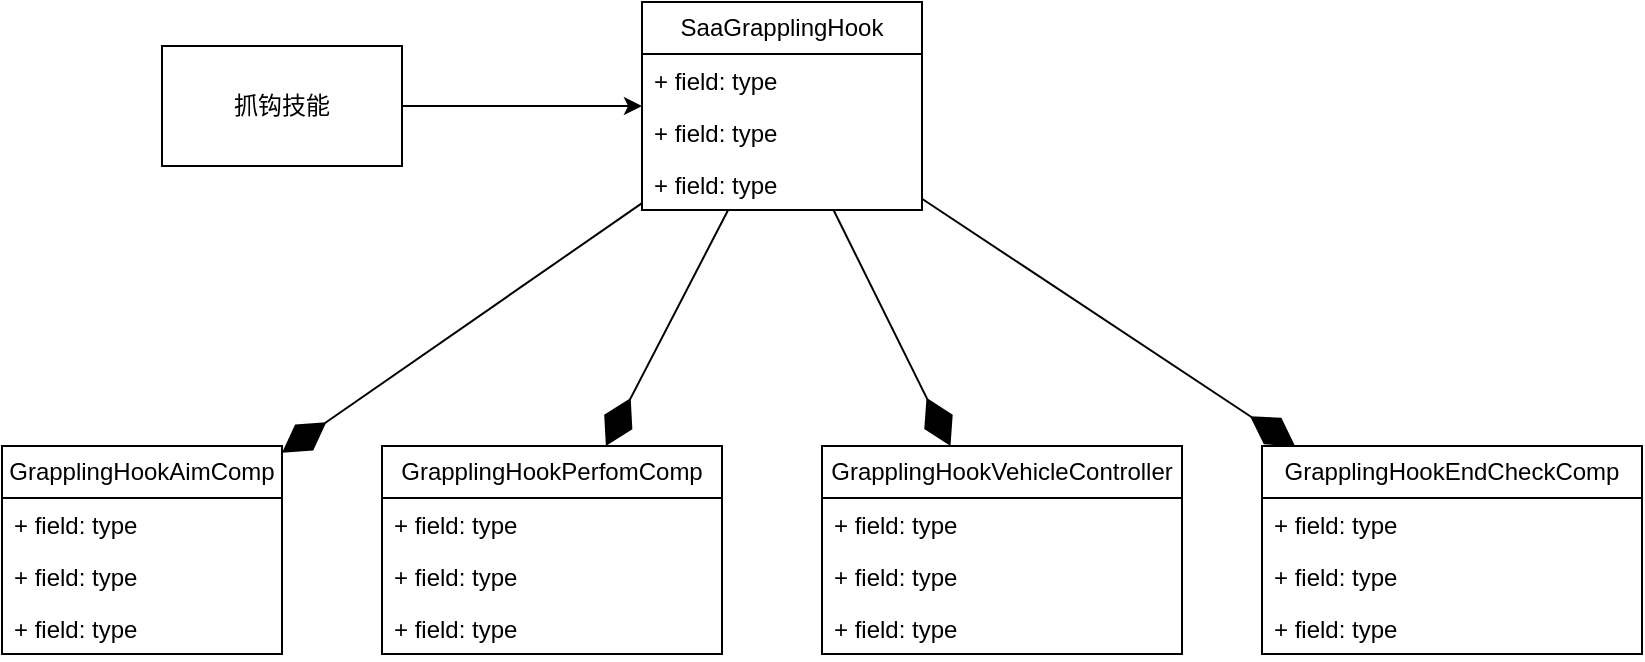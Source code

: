 <mxfile version="21.0.2" type="github">
  <diagram id="Q2pSXsxaamVPgTnyl9Ce" name="第 1 页">
    <mxGraphModel dx="1185" dy="642" grid="0" gridSize="10" guides="1" tooltips="1" connect="1" arrows="1" fold="1" page="1" pageScale="1" pageWidth="827" pageHeight="1169" math="0" shadow="0">
      <root>
        <mxCell id="0" />
        <mxCell id="1" parent="0" />
        <mxCell id="GI5C7rMjD1sNY50lnh49-9" style="edgeStyle=orthogonalEdgeStyle;rounded=0;orthogonalLoop=1;jettySize=auto;html=1;" edge="1" parent="1" source="GI5C7rMjD1sNY50lnh49-1" target="GI5C7rMjD1sNY50lnh49-5">
          <mxGeometry relative="1" as="geometry" />
        </mxCell>
        <mxCell id="GI5C7rMjD1sNY50lnh49-1" value="抓钩技能" style="rounded=0;whiteSpace=wrap;html=1;" vertex="1" parent="1">
          <mxGeometry x="130" y="530" width="120" height="60" as="geometry" />
        </mxCell>
        <mxCell id="GI5C7rMjD1sNY50lnh49-5" value="SaaGrapplingHook" style="swimlane;fontStyle=0;childLayout=stackLayout;horizontal=1;startSize=26;fillColor=none;horizontalStack=0;resizeParent=1;resizeParentMax=0;resizeLast=0;collapsible=1;marginBottom=0;whiteSpace=wrap;html=1;" vertex="1" parent="1">
          <mxGeometry x="370" y="508" width="140" height="104" as="geometry" />
        </mxCell>
        <mxCell id="GI5C7rMjD1sNY50lnh49-6" value="+ field: type" style="text;strokeColor=none;fillColor=none;align=left;verticalAlign=top;spacingLeft=4;spacingRight=4;overflow=hidden;rotatable=0;points=[[0,0.5],[1,0.5]];portConstraint=eastwest;whiteSpace=wrap;html=1;" vertex="1" parent="GI5C7rMjD1sNY50lnh49-5">
          <mxGeometry y="26" width="140" height="26" as="geometry" />
        </mxCell>
        <mxCell id="GI5C7rMjD1sNY50lnh49-7" value="+ field: type" style="text;strokeColor=none;fillColor=none;align=left;verticalAlign=top;spacingLeft=4;spacingRight=4;overflow=hidden;rotatable=0;points=[[0,0.5],[1,0.5]];portConstraint=eastwest;whiteSpace=wrap;html=1;" vertex="1" parent="GI5C7rMjD1sNY50lnh49-5">
          <mxGeometry y="52" width="140" height="26" as="geometry" />
        </mxCell>
        <mxCell id="GI5C7rMjD1sNY50lnh49-8" value="+ field: type" style="text;strokeColor=none;fillColor=none;align=left;verticalAlign=top;spacingLeft=4;spacingRight=4;overflow=hidden;rotatable=0;points=[[0,0.5],[1,0.5]];portConstraint=eastwest;whiteSpace=wrap;html=1;" vertex="1" parent="GI5C7rMjD1sNY50lnh49-5">
          <mxGeometry y="78" width="140" height="26" as="geometry" />
        </mxCell>
        <mxCell id="GI5C7rMjD1sNY50lnh49-10" value="GrapplingHookAimComp" style="swimlane;fontStyle=0;childLayout=stackLayout;horizontal=1;startSize=26;fillColor=none;horizontalStack=0;resizeParent=1;resizeParentMax=0;resizeLast=0;collapsible=1;marginBottom=0;whiteSpace=wrap;html=1;" vertex="1" parent="1">
          <mxGeometry x="50" y="730" width="140" height="104" as="geometry" />
        </mxCell>
        <mxCell id="GI5C7rMjD1sNY50lnh49-11" value="+ field: type" style="text;strokeColor=none;fillColor=none;align=left;verticalAlign=top;spacingLeft=4;spacingRight=4;overflow=hidden;rotatable=0;points=[[0,0.5],[1,0.5]];portConstraint=eastwest;whiteSpace=wrap;html=1;" vertex="1" parent="GI5C7rMjD1sNY50lnh49-10">
          <mxGeometry y="26" width="140" height="26" as="geometry" />
        </mxCell>
        <mxCell id="GI5C7rMjD1sNY50lnh49-12" value="+ field: type" style="text;strokeColor=none;fillColor=none;align=left;verticalAlign=top;spacingLeft=4;spacingRight=4;overflow=hidden;rotatable=0;points=[[0,0.5],[1,0.5]];portConstraint=eastwest;whiteSpace=wrap;html=1;" vertex="1" parent="GI5C7rMjD1sNY50lnh49-10">
          <mxGeometry y="52" width="140" height="26" as="geometry" />
        </mxCell>
        <mxCell id="GI5C7rMjD1sNY50lnh49-13" value="+ field: type" style="text;strokeColor=none;fillColor=none;align=left;verticalAlign=top;spacingLeft=4;spacingRight=4;overflow=hidden;rotatable=0;points=[[0,0.5],[1,0.5]];portConstraint=eastwest;whiteSpace=wrap;html=1;" vertex="1" parent="GI5C7rMjD1sNY50lnh49-10">
          <mxGeometry y="78" width="140" height="26" as="geometry" />
        </mxCell>
        <mxCell id="GI5C7rMjD1sNY50lnh49-14" value="GrapplingHookPerfomComp" style="swimlane;fontStyle=0;childLayout=stackLayout;horizontal=1;startSize=26;fillColor=none;horizontalStack=0;resizeParent=1;resizeParentMax=0;resizeLast=0;collapsible=1;marginBottom=0;whiteSpace=wrap;html=1;" vertex="1" parent="1">
          <mxGeometry x="240" y="730" width="170" height="104" as="geometry" />
        </mxCell>
        <mxCell id="GI5C7rMjD1sNY50lnh49-15" value="+ field: type" style="text;strokeColor=none;fillColor=none;align=left;verticalAlign=top;spacingLeft=4;spacingRight=4;overflow=hidden;rotatable=0;points=[[0,0.5],[1,0.5]];portConstraint=eastwest;whiteSpace=wrap;html=1;" vertex="1" parent="GI5C7rMjD1sNY50lnh49-14">
          <mxGeometry y="26" width="170" height="26" as="geometry" />
        </mxCell>
        <mxCell id="GI5C7rMjD1sNY50lnh49-16" value="+ field: type" style="text;strokeColor=none;fillColor=none;align=left;verticalAlign=top;spacingLeft=4;spacingRight=4;overflow=hidden;rotatable=0;points=[[0,0.5],[1,0.5]];portConstraint=eastwest;whiteSpace=wrap;html=1;" vertex="1" parent="GI5C7rMjD1sNY50lnh49-14">
          <mxGeometry y="52" width="170" height="26" as="geometry" />
        </mxCell>
        <mxCell id="GI5C7rMjD1sNY50lnh49-17" value="+ field: type" style="text;strokeColor=none;fillColor=none;align=left;verticalAlign=top;spacingLeft=4;spacingRight=4;overflow=hidden;rotatable=0;points=[[0,0.5],[1,0.5]];portConstraint=eastwest;whiteSpace=wrap;html=1;" vertex="1" parent="GI5C7rMjD1sNY50lnh49-14">
          <mxGeometry y="78" width="170" height="26" as="geometry" />
        </mxCell>
        <mxCell id="GI5C7rMjD1sNY50lnh49-18" value="GrapplingHookVehicleController" style="swimlane;fontStyle=0;childLayout=stackLayout;horizontal=1;startSize=26;fillColor=none;horizontalStack=0;resizeParent=1;resizeParentMax=0;resizeLast=0;collapsible=1;marginBottom=0;whiteSpace=wrap;html=1;" vertex="1" parent="1">
          <mxGeometry x="460" y="730" width="180" height="104" as="geometry" />
        </mxCell>
        <mxCell id="GI5C7rMjD1sNY50lnh49-19" value="+ field: type" style="text;strokeColor=none;fillColor=none;align=left;verticalAlign=top;spacingLeft=4;spacingRight=4;overflow=hidden;rotatable=0;points=[[0,0.5],[1,0.5]];portConstraint=eastwest;whiteSpace=wrap;html=1;" vertex="1" parent="GI5C7rMjD1sNY50lnh49-18">
          <mxGeometry y="26" width="180" height="26" as="geometry" />
        </mxCell>
        <mxCell id="GI5C7rMjD1sNY50lnh49-20" value="+ field: type" style="text;strokeColor=none;fillColor=none;align=left;verticalAlign=top;spacingLeft=4;spacingRight=4;overflow=hidden;rotatable=0;points=[[0,0.5],[1,0.5]];portConstraint=eastwest;whiteSpace=wrap;html=1;" vertex="1" parent="GI5C7rMjD1sNY50lnh49-18">
          <mxGeometry y="52" width="180" height="26" as="geometry" />
        </mxCell>
        <mxCell id="GI5C7rMjD1sNY50lnh49-21" value="+ field: type" style="text;strokeColor=none;fillColor=none;align=left;verticalAlign=top;spacingLeft=4;spacingRight=4;overflow=hidden;rotatable=0;points=[[0,0.5],[1,0.5]];portConstraint=eastwest;whiteSpace=wrap;html=1;" vertex="1" parent="GI5C7rMjD1sNY50lnh49-18">
          <mxGeometry y="78" width="180" height="26" as="geometry" />
        </mxCell>
        <mxCell id="GI5C7rMjD1sNY50lnh49-22" value="GrapplingHookEndCheckComp" style="swimlane;fontStyle=0;childLayout=stackLayout;horizontal=1;startSize=26;fillColor=none;horizontalStack=0;resizeParent=1;resizeParentMax=0;resizeLast=0;collapsible=1;marginBottom=0;whiteSpace=wrap;html=1;" vertex="1" parent="1">
          <mxGeometry x="680" y="730" width="190" height="104" as="geometry" />
        </mxCell>
        <mxCell id="GI5C7rMjD1sNY50lnh49-23" value="+ field: type" style="text;strokeColor=none;fillColor=none;align=left;verticalAlign=top;spacingLeft=4;spacingRight=4;overflow=hidden;rotatable=0;points=[[0,0.5],[1,0.5]];portConstraint=eastwest;whiteSpace=wrap;html=1;" vertex="1" parent="GI5C7rMjD1sNY50lnh49-22">
          <mxGeometry y="26" width="190" height="26" as="geometry" />
        </mxCell>
        <mxCell id="GI5C7rMjD1sNY50lnh49-24" value="+ field: type" style="text;strokeColor=none;fillColor=none;align=left;verticalAlign=top;spacingLeft=4;spacingRight=4;overflow=hidden;rotatable=0;points=[[0,0.5],[1,0.5]];portConstraint=eastwest;whiteSpace=wrap;html=1;" vertex="1" parent="GI5C7rMjD1sNY50lnh49-22">
          <mxGeometry y="52" width="190" height="26" as="geometry" />
        </mxCell>
        <mxCell id="GI5C7rMjD1sNY50lnh49-25" value="+ field: type" style="text;strokeColor=none;fillColor=none;align=left;verticalAlign=top;spacingLeft=4;spacingRight=4;overflow=hidden;rotatable=0;points=[[0,0.5],[1,0.5]];portConstraint=eastwest;whiteSpace=wrap;html=1;" vertex="1" parent="GI5C7rMjD1sNY50lnh49-22">
          <mxGeometry y="78" width="190" height="26" as="geometry" />
        </mxCell>
        <mxCell id="GI5C7rMjD1sNY50lnh49-29" value="" style="endArrow=diamondThin;endFill=1;endSize=24;html=1;rounded=0;" edge="1" parent="1" source="GI5C7rMjD1sNY50lnh49-5" target="GI5C7rMjD1sNY50lnh49-10">
          <mxGeometry width="160" relative="1" as="geometry">
            <mxPoint x="540" y="650" as="sourcePoint" />
            <mxPoint x="700" y="650" as="targetPoint" />
          </mxGeometry>
        </mxCell>
        <mxCell id="GI5C7rMjD1sNY50lnh49-30" value="" style="endArrow=diamondThin;endFill=1;endSize=24;html=1;rounded=0;" edge="1" parent="1" source="GI5C7rMjD1sNY50lnh49-5" target="GI5C7rMjD1sNY50lnh49-14">
          <mxGeometry width="160" relative="1" as="geometry">
            <mxPoint x="380" y="614" as="sourcePoint" />
            <mxPoint x="170" y="748" as="targetPoint" />
          </mxGeometry>
        </mxCell>
        <mxCell id="GI5C7rMjD1sNY50lnh49-31" value="" style="endArrow=diamondThin;endFill=1;endSize=24;html=1;rounded=0;" edge="1" parent="1" source="GI5C7rMjD1sNY50lnh49-5" target="GI5C7rMjD1sNY50lnh49-18">
          <mxGeometry width="160" relative="1" as="geometry">
            <mxPoint x="416" y="622" as="sourcePoint" />
            <mxPoint x="339" y="740" as="targetPoint" />
          </mxGeometry>
        </mxCell>
        <mxCell id="GI5C7rMjD1sNY50lnh49-32" value="" style="endArrow=diamondThin;endFill=1;endSize=24;html=1;rounded=0;" edge="1" parent="1" source="GI5C7rMjD1sNY50lnh49-5" target="GI5C7rMjD1sNY50lnh49-22">
          <mxGeometry width="160" relative="1" as="geometry">
            <mxPoint x="469" y="622" as="sourcePoint" />
            <mxPoint x="511" y="740" as="targetPoint" />
          </mxGeometry>
        </mxCell>
      </root>
    </mxGraphModel>
  </diagram>
</mxfile>
